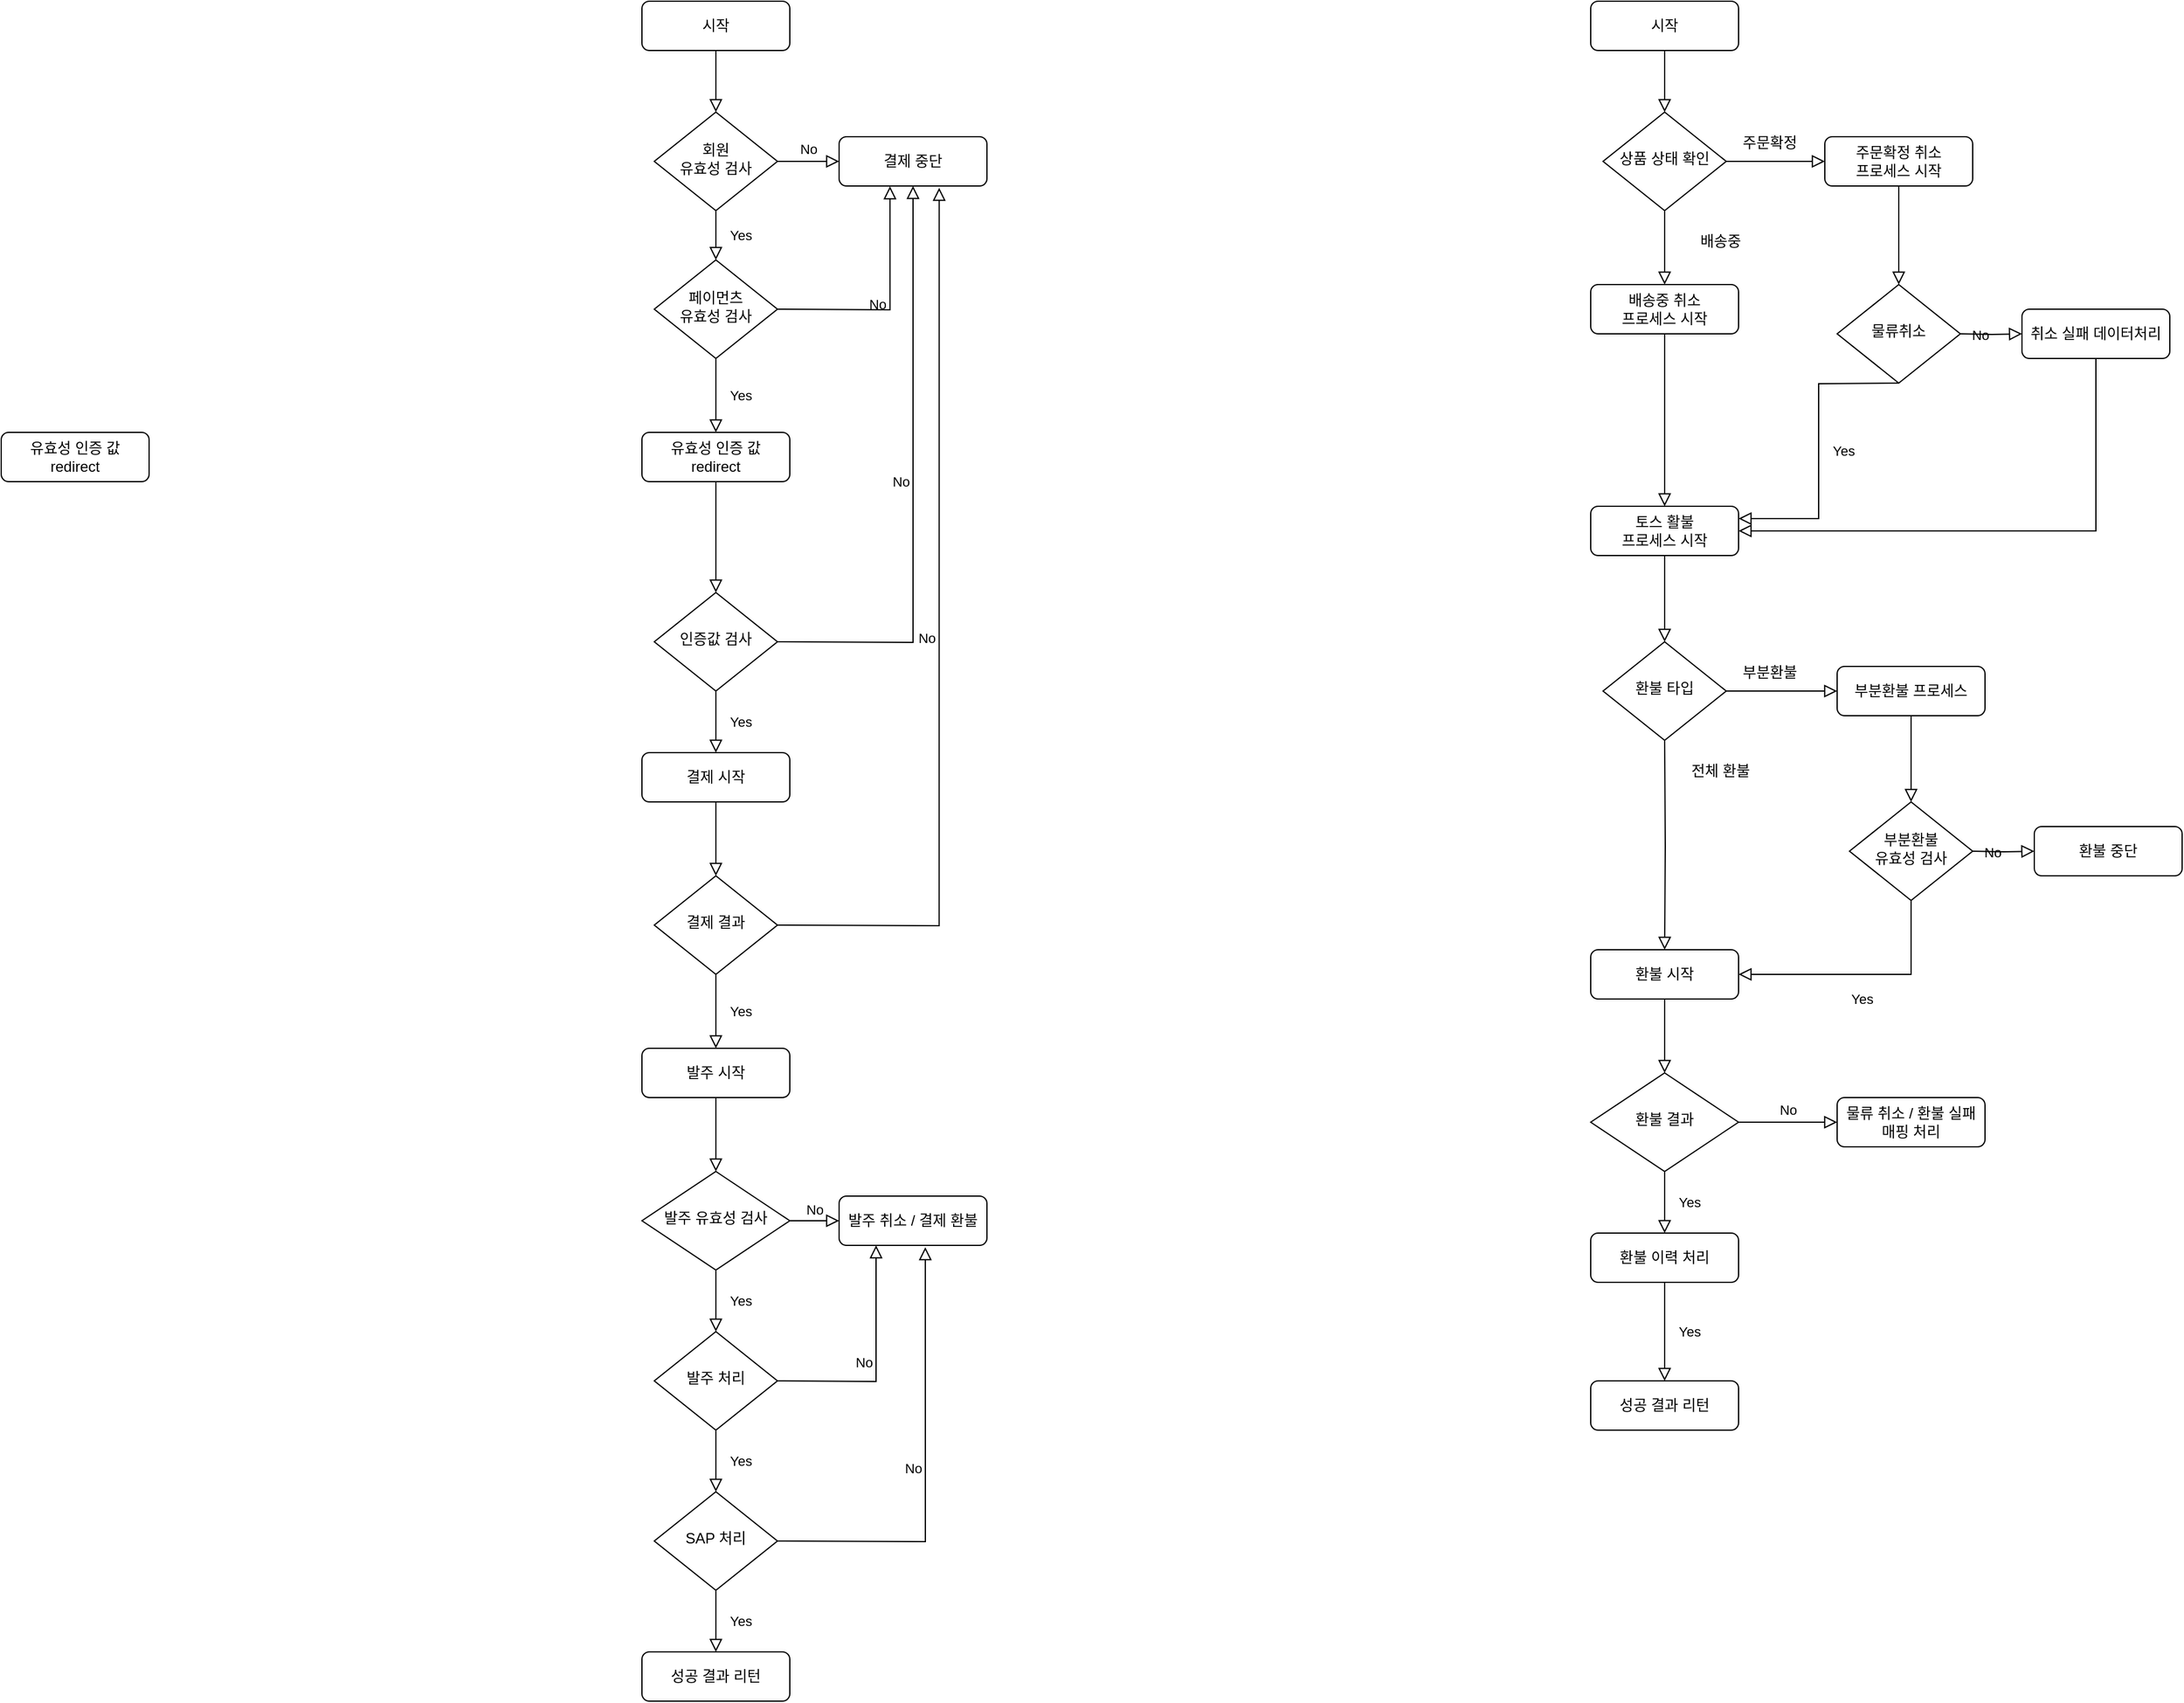 <mxfile version="20.2.6" type="device"><diagram id="C5RBs43oDa-KdzZeNtuy" name="Page-1"><mxGraphModel dx="2605" dy="921" grid="1" gridSize="10" guides="1" tooltips="1" connect="1" arrows="1" fold="1" page="1" pageScale="1" pageWidth="827" pageHeight="1169" math="0" shadow="0"><root><mxCell id="WIyWlLk6GJQsqaUBKTNV-0"/><mxCell id="WIyWlLk6GJQsqaUBKTNV-1" parent="WIyWlLk6GJQsqaUBKTNV-0"/><mxCell id="WIyWlLk6GJQsqaUBKTNV-2" value="" style="rounded=0;html=1;jettySize=auto;orthogonalLoop=1;fontSize=11;endArrow=block;endFill=0;endSize=8;strokeWidth=1;shadow=0;labelBackgroundColor=none;edgeStyle=orthogonalEdgeStyle;" parent="WIyWlLk6GJQsqaUBKTNV-1" source="WIyWlLk6GJQsqaUBKTNV-3" target="WIyWlLk6GJQsqaUBKTNV-6" edge="1"><mxGeometry relative="1" as="geometry"/></mxCell><mxCell id="WIyWlLk6GJQsqaUBKTNV-3" value="시작" style="rounded=1;whiteSpace=wrap;html=1;fontSize=12;glass=0;strokeWidth=1;shadow=0;" parent="WIyWlLk6GJQsqaUBKTNV-1" vertex="1"><mxGeometry x="10" y="40" width="120" height="40" as="geometry"/></mxCell><mxCell id="WIyWlLk6GJQsqaUBKTNV-4" value="Yes" style="rounded=0;html=1;jettySize=auto;orthogonalLoop=1;fontSize=11;endArrow=block;endFill=0;endSize=8;strokeWidth=1;shadow=0;labelBackgroundColor=none;edgeStyle=orthogonalEdgeStyle;" parent="WIyWlLk6GJQsqaUBKTNV-1" source="WIyWlLk6GJQsqaUBKTNV-6" target="WIyWlLk6GJQsqaUBKTNV-10" edge="1"><mxGeometry y="20" relative="1" as="geometry"><mxPoint as="offset"/></mxGeometry></mxCell><mxCell id="WIyWlLk6GJQsqaUBKTNV-5" value="No" style="edgeStyle=orthogonalEdgeStyle;rounded=0;html=1;jettySize=auto;orthogonalLoop=1;fontSize=11;endArrow=block;endFill=0;endSize=8;strokeWidth=1;shadow=0;labelBackgroundColor=none;" parent="WIyWlLk6GJQsqaUBKTNV-1" source="WIyWlLk6GJQsqaUBKTNV-6" target="WIyWlLk6GJQsqaUBKTNV-7" edge="1"><mxGeometry y="10" relative="1" as="geometry"><mxPoint as="offset"/></mxGeometry></mxCell><mxCell id="WIyWlLk6GJQsqaUBKTNV-6" value="회원 &lt;br&gt;유효성 검사" style="rhombus;whiteSpace=wrap;html=1;shadow=0;fontFamily=Helvetica;fontSize=12;align=center;strokeWidth=1;spacing=6;spacingTop=-4;" parent="WIyWlLk6GJQsqaUBKTNV-1" vertex="1"><mxGeometry x="20" y="130" width="100" height="80" as="geometry"/></mxCell><mxCell id="WIyWlLk6GJQsqaUBKTNV-7" value="결제 중단" style="rounded=1;whiteSpace=wrap;html=1;fontSize=12;glass=0;strokeWidth=1;shadow=0;" parent="WIyWlLk6GJQsqaUBKTNV-1" vertex="1"><mxGeometry x="170" y="150" width="120" height="40" as="geometry"/></mxCell><mxCell id="WIyWlLk6GJQsqaUBKTNV-10" value="페이먼츠&lt;br&gt;유효성 검사" style="rhombus;whiteSpace=wrap;html=1;shadow=0;fontFamily=Helvetica;fontSize=12;align=center;strokeWidth=1;spacing=6;spacingTop=-4;" parent="WIyWlLk6GJQsqaUBKTNV-1" vertex="1"><mxGeometry x="20" y="250" width="100" height="80" as="geometry"/></mxCell><mxCell id="WIyWlLk6GJQsqaUBKTNV-11" value="유효성 인증 값&lt;br&gt;redirect" style="rounded=1;whiteSpace=wrap;html=1;fontSize=12;glass=0;strokeWidth=1;shadow=0;" parent="WIyWlLk6GJQsqaUBKTNV-1" vertex="1"><mxGeometry x="10" y="390" width="120" height="40" as="geometry"/></mxCell><mxCell id="tTCKSMMvP9LfHZRVohml-5" value="인증값 검사" style="rhombus;whiteSpace=wrap;html=1;shadow=0;fontFamily=Helvetica;fontSize=12;align=center;strokeWidth=1;spacing=6;spacingTop=-4;" vertex="1" parent="WIyWlLk6GJQsqaUBKTNV-1"><mxGeometry x="20" y="520" width="100" height="80" as="geometry"/></mxCell><mxCell id="tTCKSMMvP9LfHZRVohml-11" value="결제 시작" style="rounded=1;whiteSpace=wrap;html=1;fontSize=12;glass=0;strokeWidth=1;shadow=0;" vertex="1" parent="WIyWlLk6GJQsqaUBKTNV-1"><mxGeometry x="10" y="650" width="120" height="40" as="geometry"/></mxCell><mxCell id="tTCKSMMvP9LfHZRVohml-12" value="결제 결과" style="rhombus;whiteSpace=wrap;html=1;shadow=0;fontFamily=Helvetica;fontSize=12;align=center;strokeWidth=1;spacing=6;spacingTop=-4;" vertex="1" parent="WIyWlLk6GJQsqaUBKTNV-1"><mxGeometry x="20" y="750" width="100" height="80" as="geometry"/></mxCell><mxCell id="tTCKSMMvP9LfHZRVohml-14" value="발주 시작" style="rounded=1;whiteSpace=wrap;html=1;fontSize=12;glass=0;strokeWidth=1;shadow=0;" vertex="1" parent="WIyWlLk6GJQsqaUBKTNV-1"><mxGeometry x="10" y="890" width="120" height="40" as="geometry"/></mxCell><mxCell id="tTCKSMMvP9LfHZRVohml-16" value="발주 유효성 검사" style="rhombus;whiteSpace=wrap;html=1;shadow=0;fontFamily=Helvetica;fontSize=12;align=center;strokeWidth=1;spacing=6;spacingTop=-4;" vertex="1" parent="WIyWlLk6GJQsqaUBKTNV-1"><mxGeometry x="10" y="990" width="120" height="80" as="geometry"/></mxCell><mxCell id="tTCKSMMvP9LfHZRVohml-17" value="발주 취소 / 결제 환불" style="rounded=1;whiteSpace=wrap;html=1;fontSize=12;glass=0;strokeWidth=1;shadow=0;" vertex="1" parent="WIyWlLk6GJQsqaUBKTNV-1"><mxGeometry x="170" y="1010" width="120" height="40" as="geometry"/></mxCell><mxCell id="tTCKSMMvP9LfHZRVohml-20" value="SAP 처리" style="rhombus;whiteSpace=wrap;html=1;shadow=0;fontFamily=Helvetica;fontSize=12;align=center;strokeWidth=1;spacing=6;spacingTop=-4;" vertex="1" parent="WIyWlLk6GJQsqaUBKTNV-1"><mxGeometry x="20" y="1250" width="100" height="80" as="geometry"/></mxCell><mxCell id="tTCKSMMvP9LfHZRVohml-25" value="No" style="edgeStyle=orthogonalEdgeStyle;rounded=0;html=1;jettySize=auto;orthogonalLoop=1;fontSize=11;endArrow=block;endFill=0;endSize=8;strokeWidth=1;shadow=0;labelBackgroundColor=none;entryX=0.344;entryY=1.006;entryDx=0;entryDy=0;entryPerimeter=0;" edge="1" parent="WIyWlLk6GJQsqaUBKTNV-1" target="WIyWlLk6GJQsqaUBKTNV-7"><mxGeometry y="10" relative="1" as="geometry"><mxPoint as="offset"/><mxPoint x="120" y="290" as="sourcePoint"/><mxPoint x="170" y="290" as="targetPoint"/></mxGeometry></mxCell><mxCell id="tTCKSMMvP9LfHZRVohml-27" value="No" style="edgeStyle=orthogonalEdgeStyle;rounded=0;html=1;jettySize=auto;orthogonalLoop=1;fontSize=11;endArrow=block;endFill=0;endSize=8;strokeWidth=1;shadow=0;labelBackgroundColor=none;entryX=0.5;entryY=1;entryDx=0;entryDy=0;" edge="1" parent="WIyWlLk6GJQsqaUBKTNV-1" target="WIyWlLk6GJQsqaUBKTNV-7"><mxGeometry y="10" relative="1" as="geometry"><mxPoint as="offset"/><mxPoint x="120" y="560" as="sourcePoint"/><mxPoint x="170" y="560.0" as="targetPoint"/></mxGeometry></mxCell><mxCell id="tTCKSMMvP9LfHZRVohml-29" value="No" style="edgeStyle=orthogonalEdgeStyle;rounded=0;html=1;jettySize=auto;orthogonalLoop=1;fontSize=11;endArrow=block;endFill=0;endSize=8;strokeWidth=1;shadow=0;labelBackgroundColor=none;entryX=0.677;entryY=1.037;entryDx=0;entryDy=0;entryPerimeter=0;" edge="1" parent="WIyWlLk6GJQsqaUBKTNV-1" target="WIyWlLk6GJQsqaUBKTNV-7"><mxGeometry y="10" relative="1" as="geometry"><mxPoint as="offset"/><mxPoint x="120" y="790" as="sourcePoint"/><mxPoint x="170" y="790.0" as="targetPoint"/></mxGeometry></mxCell><mxCell id="tTCKSMMvP9LfHZRVohml-32" value="Yes" style="rounded=0;html=1;jettySize=auto;orthogonalLoop=1;fontSize=11;endArrow=block;endFill=0;endSize=8;strokeWidth=1;shadow=0;labelBackgroundColor=none;edgeStyle=orthogonalEdgeStyle;exitX=0.5;exitY=1;exitDx=0;exitDy=0;" edge="1" parent="WIyWlLk6GJQsqaUBKTNV-1" source="WIyWlLk6GJQsqaUBKTNV-10"><mxGeometry y="20" relative="1" as="geometry"><mxPoint as="offset"/><mxPoint x="80" y="220" as="sourcePoint"/><mxPoint x="70" y="390" as="targetPoint"/></mxGeometry></mxCell><mxCell id="tTCKSMMvP9LfHZRVohml-33" value="" style="rounded=0;html=1;jettySize=auto;orthogonalLoop=1;fontSize=11;endArrow=block;endFill=0;endSize=8;strokeWidth=1;shadow=0;labelBackgroundColor=none;edgeStyle=orthogonalEdgeStyle;exitX=0.5;exitY=1;exitDx=0;exitDy=0;entryX=0.5;entryY=0;entryDx=0;entryDy=0;" edge="1" parent="WIyWlLk6GJQsqaUBKTNV-1" source="WIyWlLk6GJQsqaUBKTNV-11" target="tTCKSMMvP9LfHZRVohml-5"><mxGeometry relative="1" as="geometry"><mxPoint x="80" y="90" as="sourcePoint"/><mxPoint x="80" y="140" as="targetPoint"/></mxGeometry></mxCell><mxCell id="tTCKSMMvP9LfHZRVohml-36" value="Yes" style="rounded=0;html=1;jettySize=auto;orthogonalLoop=1;fontSize=11;endArrow=block;endFill=0;endSize=8;strokeWidth=1;shadow=0;labelBackgroundColor=none;edgeStyle=orthogonalEdgeStyle;exitX=0.5;exitY=1;exitDx=0;exitDy=0;" edge="1" parent="WIyWlLk6GJQsqaUBKTNV-1" source="tTCKSMMvP9LfHZRVohml-5" target="tTCKSMMvP9LfHZRVohml-11"><mxGeometry y="20" relative="1" as="geometry"><mxPoint as="offset"/><mxPoint x="80" y="340" as="sourcePoint"/><mxPoint x="80" y="400" as="targetPoint"/></mxGeometry></mxCell><mxCell id="tTCKSMMvP9LfHZRVohml-37" value="" style="rounded=0;html=1;jettySize=auto;orthogonalLoop=1;fontSize=11;endArrow=block;endFill=0;endSize=8;strokeWidth=1;shadow=0;labelBackgroundColor=none;edgeStyle=orthogonalEdgeStyle;exitX=0.5;exitY=1;exitDx=0;exitDy=0;entryX=0.5;entryY=0;entryDx=0;entryDy=0;" edge="1" parent="WIyWlLk6GJQsqaUBKTNV-1" source="tTCKSMMvP9LfHZRVohml-11" target="tTCKSMMvP9LfHZRVohml-12"><mxGeometry relative="1" as="geometry"><mxPoint x="80" y="440" as="sourcePoint"/><mxPoint x="80" y="530" as="targetPoint"/></mxGeometry></mxCell><mxCell id="tTCKSMMvP9LfHZRVohml-38" value="Yes" style="rounded=0;html=1;jettySize=auto;orthogonalLoop=1;fontSize=11;endArrow=block;endFill=0;endSize=8;strokeWidth=1;shadow=0;labelBackgroundColor=none;edgeStyle=orthogonalEdgeStyle;exitX=0.5;exitY=1;exitDx=0;exitDy=0;" edge="1" parent="WIyWlLk6GJQsqaUBKTNV-1" source="tTCKSMMvP9LfHZRVohml-12" target="tTCKSMMvP9LfHZRVohml-14"><mxGeometry y="20" relative="1" as="geometry"><mxPoint as="offset"/><mxPoint x="80" y="610" as="sourcePoint"/><mxPoint x="80" y="660" as="targetPoint"/></mxGeometry></mxCell><mxCell id="tTCKSMMvP9LfHZRVohml-39" value="" style="rounded=0;html=1;jettySize=auto;orthogonalLoop=1;fontSize=11;endArrow=block;endFill=0;endSize=8;strokeWidth=1;shadow=0;labelBackgroundColor=none;edgeStyle=orthogonalEdgeStyle;exitX=0.5;exitY=1;exitDx=0;exitDy=0;" edge="1" parent="WIyWlLk6GJQsqaUBKTNV-1" source="tTCKSMMvP9LfHZRVohml-14" target="tTCKSMMvP9LfHZRVohml-16"><mxGeometry relative="1" as="geometry"><mxPoint x="80" y="700" as="sourcePoint"/><mxPoint x="80" y="760" as="targetPoint"/></mxGeometry></mxCell><mxCell id="tTCKSMMvP9LfHZRVohml-40" value="No" style="edgeStyle=orthogonalEdgeStyle;rounded=0;html=1;jettySize=auto;orthogonalLoop=1;fontSize=11;endArrow=block;endFill=0;endSize=8;strokeWidth=1;shadow=0;labelBackgroundColor=none;" edge="1" parent="WIyWlLk6GJQsqaUBKTNV-1" source="tTCKSMMvP9LfHZRVohml-16"><mxGeometry y="10" relative="1" as="geometry"><mxPoint as="offset"/><mxPoint x="130" y="800" as="sourcePoint"/><mxPoint x="170" y="1030" as="targetPoint"/></mxGeometry></mxCell><mxCell id="tTCKSMMvP9LfHZRVohml-45" value="No" style="edgeStyle=orthogonalEdgeStyle;rounded=0;html=1;jettySize=auto;orthogonalLoop=1;fontSize=11;endArrow=block;endFill=0;endSize=8;strokeWidth=1;shadow=0;labelBackgroundColor=none;entryX=0.583;entryY=1.037;entryDx=0;entryDy=0;entryPerimeter=0;" edge="1" parent="WIyWlLk6GJQsqaUBKTNV-1" target="tTCKSMMvP9LfHZRVohml-17"><mxGeometry y="10" relative="1" as="geometry"><mxPoint as="offset"/><mxPoint x="120" y="1290" as="sourcePoint"/><mxPoint x="170" y="1290" as="targetPoint"/></mxGeometry></mxCell><mxCell id="tTCKSMMvP9LfHZRVohml-48" value="Yes" style="rounded=0;html=1;jettySize=auto;orthogonalLoop=1;fontSize=11;endArrow=block;endFill=0;endSize=8;strokeWidth=1;shadow=0;labelBackgroundColor=none;edgeStyle=orthogonalEdgeStyle;exitX=0.5;exitY=1;exitDx=0;exitDy=0;" edge="1" parent="WIyWlLk6GJQsqaUBKTNV-1" source="tTCKSMMvP9LfHZRVohml-20" target="tTCKSMMvP9LfHZRVohml-49"><mxGeometry y="20" relative="1" as="geometry"><mxPoint as="offset"/><mxPoint x="80" y="990" as="sourcePoint"/><mxPoint x="80" y="1040" as="targetPoint"/></mxGeometry></mxCell><mxCell id="tTCKSMMvP9LfHZRVohml-49" value="성공 결과 리턴" style="rounded=1;whiteSpace=wrap;html=1;fontSize=12;glass=0;strokeWidth=1;shadow=0;" vertex="1" parent="WIyWlLk6GJQsqaUBKTNV-1"><mxGeometry x="10" y="1380" width="120" height="40" as="geometry"/></mxCell><mxCell id="tTCKSMMvP9LfHZRVohml-51" value="" style="rounded=0;html=1;jettySize=auto;orthogonalLoop=1;fontSize=11;endArrow=block;endFill=0;endSize=8;strokeWidth=1;shadow=0;labelBackgroundColor=none;edgeStyle=orthogonalEdgeStyle;" edge="1" parent="WIyWlLk6GJQsqaUBKTNV-1" source="tTCKSMMvP9LfHZRVohml-52" target="tTCKSMMvP9LfHZRVohml-55"><mxGeometry relative="1" as="geometry"/></mxCell><mxCell id="tTCKSMMvP9LfHZRVohml-52" value="시작" style="rounded=1;whiteSpace=wrap;html=1;fontSize=12;glass=0;strokeWidth=1;shadow=0;" vertex="1" parent="WIyWlLk6GJQsqaUBKTNV-1"><mxGeometry x="780" y="40" width="120" height="40" as="geometry"/></mxCell><mxCell id="tTCKSMMvP9LfHZRVohml-55" value="상품 상태 확인" style="rhombus;whiteSpace=wrap;html=1;shadow=0;fontFamily=Helvetica;fontSize=12;align=center;strokeWidth=1;spacing=6;spacingTop=-4;" vertex="1" parent="WIyWlLk6GJQsqaUBKTNV-1"><mxGeometry x="790" y="130" width="100" height="80" as="geometry"/></mxCell><mxCell id="tTCKSMMvP9LfHZRVohml-56" value="주문확정 취소&lt;br&gt;프로세스 시작" style="rounded=1;whiteSpace=wrap;html=1;fontSize=12;glass=0;strokeWidth=1;shadow=0;" vertex="1" parent="WIyWlLk6GJQsqaUBKTNV-1"><mxGeometry x="970" y="150" width="120" height="40" as="geometry"/></mxCell><mxCell id="tTCKSMMvP9LfHZRVohml-68" value="배송중 취소&lt;br&gt;프로세스 시작" style="rounded=1;whiteSpace=wrap;html=1;fontSize=12;glass=0;strokeWidth=1;shadow=0;" vertex="1" parent="WIyWlLk6GJQsqaUBKTNV-1"><mxGeometry x="780" y="270" width="120" height="40" as="geometry"/></mxCell><mxCell id="tTCKSMMvP9LfHZRVohml-71" value="주문확정" style="text;html=1;align=center;verticalAlign=middle;resizable=0;points=[];autosize=1;strokeColor=none;fillColor=none;" vertex="1" parent="WIyWlLk6GJQsqaUBKTNV-1"><mxGeometry x="890" y="140" width="70" height="30" as="geometry"/></mxCell><mxCell id="tTCKSMMvP9LfHZRVohml-74" value="" style="rounded=0;html=1;jettySize=auto;orthogonalLoop=1;fontSize=11;endArrow=block;endFill=0;endSize=8;strokeWidth=1;shadow=0;labelBackgroundColor=none;edgeStyle=orthogonalEdgeStyle;exitX=1;exitY=0.5;exitDx=0;exitDy=0;entryX=0;entryY=0.5;entryDx=0;entryDy=0;" edge="1" parent="WIyWlLk6GJQsqaUBKTNV-1" source="tTCKSMMvP9LfHZRVohml-55" target="tTCKSMMvP9LfHZRVohml-56"><mxGeometry relative="1" as="geometry"><mxPoint x="850" y="440" as="sourcePoint"/><mxPoint x="850" y="530" as="targetPoint"/></mxGeometry></mxCell><mxCell id="tTCKSMMvP9LfHZRVohml-75" value="배송중" style="text;html=1;align=center;verticalAlign=middle;resizable=0;points=[];autosize=1;strokeColor=none;fillColor=none;" vertex="1" parent="WIyWlLk6GJQsqaUBKTNV-1"><mxGeometry x="855" y="220" width="60" height="30" as="geometry"/></mxCell><mxCell id="tTCKSMMvP9LfHZRVohml-78" value="" style="rounded=0;html=1;jettySize=auto;orthogonalLoop=1;fontSize=11;endArrow=block;endFill=0;endSize=8;strokeWidth=1;shadow=0;labelBackgroundColor=none;edgeStyle=orthogonalEdgeStyle;exitX=0.5;exitY=1;exitDx=0;exitDy=0;entryX=0.5;entryY=0;entryDx=0;entryDy=0;" edge="1" parent="WIyWlLk6GJQsqaUBKTNV-1" source="tTCKSMMvP9LfHZRVohml-55" target="tTCKSMMvP9LfHZRVohml-68"><mxGeometry relative="1" as="geometry"><mxPoint x="900" y="180" as="sourcePoint"/><mxPoint x="980" y="180" as="targetPoint"/></mxGeometry></mxCell><mxCell id="tTCKSMMvP9LfHZRVohml-81" value="" style="rounded=0;html=1;jettySize=auto;orthogonalLoop=1;fontSize=11;endArrow=block;endFill=0;endSize=8;strokeWidth=1;shadow=0;labelBackgroundColor=none;edgeStyle=orthogonalEdgeStyle;exitX=0.5;exitY=1;exitDx=0;exitDy=0;entryX=0.5;entryY=0;entryDx=0;entryDy=0;" edge="1" parent="WIyWlLk6GJQsqaUBKTNV-1" source="tTCKSMMvP9LfHZRVohml-56"><mxGeometry relative="1" as="geometry"><mxPoint x="900" y="180" as="sourcePoint"/><mxPoint x="1030" y="270" as="targetPoint"/></mxGeometry></mxCell><mxCell id="tTCKSMMvP9LfHZRVohml-82" value="물류취소" style="rhombus;whiteSpace=wrap;html=1;shadow=0;fontFamily=Helvetica;fontSize=12;align=center;strokeWidth=1;spacing=6;spacingTop=-4;" vertex="1" parent="WIyWlLk6GJQsqaUBKTNV-1"><mxGeometry x="980" y="270" width="100" height="80" as="geometry"/></mxCell><mxCell id="tTCKSMMvP9LfHZRVohml-83" value="No" style="edgeStyle=orthogonalEdgeStyle;rounded=0;html=1;jettySize=auto;orthogonalLoop=1;fontSize=11;endArrow=block;endFill=0;endSize=8;strokeWidth=1;shadow=0;labelBackgroundColor=none;" edge="1" parent="WIyWlLk6GJQsqaUBKTNV-1" target="tTCKSMMvP9LfHZRVohml-84"><mxGeometry y="10" relative="1" as="geometry"><mxPoint as="offset"/><mxPoint x="1080" y="310" as="sourcePoint"/></mxGeometry></mxCell><mxCell id="tTCKSMMvP9LfHZRVohml-84" value="취소 실패 데이터처리" style="rounded=1;whiteSpace=wrap;html=1;fontSize=12;glass=0;strokeWidth=1;shadow=0;" vertex="1" parent="WIyWlLk6GJQsqaUBKTNV-1"><mxGeometry x="1130" y="290" width="120" height="40" as="geometry"/></mxCell><mxCell id="tTCKSMMvP9LfHZRVohml-87" value="토스 활불&lt;br&gt;프로세스 시작" style="rounded=1;whiteSpace=wrap;html=1;fontSize=12;glass=0;strokeWidth=1;shadow=0;" vertex="1" parent="WIyWlLk6GJQsqaUBKTNV-1"><mxGeometry x="780" y="450" width="120" height="40" as="geometry"/></mxCell><mxCell id="tTCKSMMvP9LfHZRVohml-88" value="Yes" style="rounded=0;html=1;jettySize=auto;orthogonalLoop=1;fontSize=11;endArrow=block;endFill=0;endSize=8;strokeWidth=1;shadow=0;labelBackgroundColor=none;edgeStyle=orthogonalEdgeStyle;exitX=0.5;exitY=1;exitDx=0;exitDy=0;entryX=1;entryY=0.25;entryDx=0;entryDy=0;" edge="1" parent="WIyWlLk6GJQsqaUBKTNV-1" target="tTCKSMMvP9LfHZRVohml-87"><mxGeometry y="20" relative="1" as="geometry"><mxPoint as="offset"/><mxPoint x="1030" y="350.0" as="sourcePoint"/><mxPoint x="1030" y="410" as="targetPoint"/></mxGeometry></mxCell><mxCell id="tTCKSMMvP9LfHZRVohml-89" value="" style="rounded=0;html=1;jettySize=auto;orthogonalLoop=1;fontSize=11;endArrow=block;endFill=0;endSize=8;strokeWidth=1;shadow=0;labelBackgroundColor=none;edgeStyle=orthogonalEdgeStyle;exitX=0.5;exitY=1;exitDx=0;exitDy=0;entryX=1;entryY=0.5;entryDx=0;entryDy=0;" edge="1" parent="WIyWlLk6GJQsqaUBKTNV-1" source="tTCKSMMvP9LfHZRVohml-84" target="tTCKSMMvP9LfHZRVohml-87"><mxGeometry relative="1" as="geometry"><mxPoint x="1040" y="200" as="sourcePoint"/><mxPoint x="1040" y="280" as="targetPoint"/></mxGeometry></mxCell><mxCell id="tTCKSMMvP9LfHZRVohml-90" value="" style="rounded=0;html=1;jettySize=auto;orthogonalLoop=1;fontSize=11;endArrow=block;endFill=0;endSize=8;strokeWidth=1;shadow=0;labelBackgroundColor=none;edgeStyle=orthogonalEdgeStyle;exitX=0.5;exitY=1;exitDx=0;exitDy=0;" edge="1" parent="WIyWlLk6GJQsqaUBKTNV-1" source="tTCKSMMvP9LfHZRVohml-68" target="tTCKSMMvP9LfHZRVohml-87"><mxGeometry relative="1" as="geometry"><mxPoint x="850" y="220" as="sourcePoint"/><mxPoint x="840" y="440" as="targetPoint"/></mxGeometry></mxCell><mxCell id="tTCKSMMvP9LfHZRVohml-91" value="환불 타입" style="rhombus;whiteSpace=wrap;html=1;shadow=0;fontFamily=Helvetica;fontSize=12;align=center;strokeWidth=1;spacing=6;spacingTop=-4;" vertex="1" parent="WIyWlLk6GJQsqaUBKTNV-1"><mxGeometry x="790" y="560" width="100" height="80" as="geometry"/></mxCell><mxCell id="tTCKSMMvP9LfHZRVohml-92" value="부분환불 프로세스" style="rounded=1;whiteSpace=wrap;html=1;fontSize=12;glass=0;strokeWidth=1;shadow=0;" vertex="1" parent="WIyWlLk6GJQsqaUBKTNV-1"><mxGeometry x="980" y="580" width="120" height="40" as="geometry"/></mxCell><mxCell id="tTCKSMMvP9LfHZRVohml-93" value="부분환불" style="text;html=1;align=center;verticalAlign=middle;resizable=0;points=[];autosize=1;strokeColor=none;fillColor=none;" vertex="1" parent="WIyWlLk6GJQsqaUBKTNV-1"><mxGeometry x="890" y="570" width="70" height="30" as="geometry"/></mxCell><mxCell id="tTCKSMMvP9LfHZRVohml-94" value="" style="rounded=0;html=1;jettySize=auto;orthogonalLoop=1;fontSize=11;endArrow=block;endFill=0;endSize=8;strokeWidth=1;shadow=0;labelBackgroundColor=none;edgeStyle=orthogonalEdgeStyle;entryX=0;entryY=0.5;entryDx=0;entryDy=0;" edge="1" parent="WIyWlLk6GJQsqaUBKTNV-1" target="tTCKSMMvP9LfHZRVohml-92" source="tTCKSMMvP9LfHZRVohml-91"><mxGeometry relative="1" as="geometry"><mxPoint x="900" y="590" as="sourcePoint"/><mxPoint x="860" y="950" as="targetPoint"/></mxGeometry></mxCell><mxCell id="tTCKSMMvP9LfHZRVohml-102" value="전체 환불" style="text;html=1;align=center;verticalAlign=middle;resizable=0;points=[];autosize=1;strokeColor=none;fillColor=none;" vertex="1" parent="WIyWlLk6GJQsqaUBKTNV-1"><mxGeometry x="850" y="650" width="70" height="30" as="geometry"/></mxCell><mxCell id="tTCKSMMvP9LfHZRVohml-103" value="" style="rounded=0;html=1;jettySize=auto;orthogonalLoop=1;fontSize=11;endArrow=block;endFill=0;endSize=8;strokeWidth=1;shadow=0;labelBackgroundColor=none;edgeStyle=orthogonalEdgeStyle;exitX=0.5;exitY=1;exitDx=0;exitDy=0;entryX=0.5;entryY=0;entryDx=0;entryDy=0;" edge="1" parent="WIyWlLk6GJQsqaUBKTNV-1" target="tTCKSMMvP9LfHZRVohml-106"><mxGeometry relative="1" as="geometry"><mxPoint x="840" y="640" as="sourcePoint"/><mxPoint x="840" y="700.0" as="targetPoint"/></mxGeometry></mxCell><mxCell id="tTCKSMMvP9LfHZRVohml-104" value="" style="rounded=0;html=1;jettySize=auto;orthogonalLoop=1;fontSize=11;endArrow=block;endFill=0;endSize=8;strokeWidth=1;shadow=0;labelBackgroundColor=none;edgeStyle=orthogonalEdgeStyle;exitX=0.5;exitY=1;exitDx=0;exitDy=0;entryX=0.5;entryY=0;entryDx=0;entryDy=0;" edge="1" parent="WIyWlLk6GJQsqaUBKTNV-1" source="tTCKSMMvP9LfHZRVohml-87" target="tTCKSMMvP9LfHZRVohml-91"><mxGeometry relative="1" as="geometry"><mxPoint x="850" y="320.0" as="sourcePoint"/><mxPoint x="860" y="540" as="targetPoint"/></mxGeometry></mxCell><mxCell id="tTCKSMMvP9LfHZRVohml-105" value="부분환불&lt;br&gt;유효성 검사" style="rhombus;whiteSpace=wrap;html=1;shadow=0;fontFamily=Helvetica;fontSize=12;align=center;strokeWidth=1;spacing=6;spacingTop=-4;" vertex="1" parent="WIyWlLk6GJQsqaUBKTNV-1"><mxGeometry x="990" y="690" width="100" height="80" as="geometry"/></mxCell><mxCell id="tTCKSMMvP9LfHZRVohml-106" value="환불 시작" style="rounded=1;whiteSpace=wrap;html=1;fontSize=12;glass=0;strokeWidth=1;shadow=0;" vertex="1" parent="WIyWlLk6GJQsqaUBKTNV-1"><mxGeometry x="780" y="810" width="120" height="40" as="geometry"/></mxCell><mxCell id="tTCKSMMvP9LfHZRVohml-107" value="No" style="edgeStyle=orthogonalEdgeStyle;rounded=0;html=1;jettySize=auto;orthogonalLoop=1;fontSize=11;endArrow=block;endFill=0;endSize=8;strokeWidth=1;shadow=0;labelBackgroundColor=none;" edge="1" parent="WIyWlLk6GJQsqaUBKTNV-1" target="tTCKSMMvP9LfHZRVohml-108"><mxGeometry y="10" relative="1" as="geometry"><mxPoint as="offset"/><mxPoint x="1090" y="730" as="sourcePoint"/></mxGeometry></mxCell><mxCell id="tTCKSMMvP9LfHZRVohml-108" value="환불 중단" style="rounded=1;whiteSpace=wrap;html=1;fontSize=12;glass=0;strokeWidth=1;shadow=0;" vertex="1" parent="WIyWlLk6GJQsqaUBKTNV-1"><mxGeometry x="1140" y="710" width="120" height="40" as="geometry"/></mxCell><mxCell id="tTCKSMMvP9LfHZRVohml-109" value="Yes" style="rounded=0;html=1;jettySize=auto;orthogonalLoop=1;fontSize=11;endArrow=block;endFill=0;endSize=8;strokeWidth=1;shadow=0;labelBackgroundColor=none;edgeStyle=orthogonalEdgeStyle;exitX=0.5;exitY=1;exitDx=0;exitDy=0;entryX=1;entryY=0.5;entryDx=0;entryDy=0;" edge="1" parent="WIyWlLk6GJQsqaUBKTNV-1" source="tTCKSMMvP9LfHZRVohml-105" target="tTCKSMMvP9LfHZRVohml-106"><mxGeometry y="20" relative="1" as="geometry"><mxPoint as="offset"/><mxPoint x="1050" y="510" as="sourcePoint"/><mxPoint x="1050" y="570" as="targetPoint"/></mxGeometry></mxCell><mxCell id="tTCKSMMvP9LfHZRVohml-110" value="" style="rounded=0;html=1;jettySize=auto;orthogonalLoop=1;fontSize=11;endArrow=block;endFill=0;endSize=8;strokeWidth=1;shadow=0;labelBackgroundColor=none;edgeStyle=orthogonalEdgeStyle;exitX=0.5;exitY=1;exitDx=0;exitDy=0;entryX=0.5;entryY=0;entryDx=0;entryDy=0;" edge="1" parent="WIyWlLk6GJQsqaUBKTNV-1" source="tTCKSMMvP9LfHZRVohml-92" target="tTCKSMMvP9LfHZRVohml-105"><mxGeometry relative="1" as="geometry"><mxPoint x="850" y="500" as="sourcePoint"/><mxPoint x="850" y="570" as="targetPoint"/></mxGeometry></mxCell><mxCell id="tTCKSMMvP9LfHZRVohml-111" value="환불 결과" style="rhombus;whiteSpace=wrap;html=1;shadow=0;fontFamily=Helvetica;fontSize=12;align=center;strokeWidth=1;spacing=6;spacingTop=-4;" vertex="1" parent="WIyWlLk6GJQsqaUBKTNV-1"><mxGeometry x="780" y="910" width="120" height="80" as="geometry"/></mxCell><mxCell id="tTCKSMMvP9LfHZRVohml-112" value="물류 취소 / 환불 실패&lt;br&gt;매핑 처리" style="rounded=1;whiteSpace=wrap;html=1;fontSize=12;glass=0;strokeWidth=1;shadow=0;" vertex="1" parent="WIyWlLk6GJQsqaUBKTNV-1"><mxGeometry x="980" y="930" width="120" height="40" as="geometry"/></mxCell><mxCell id="tTCKSMMvP9LfHZRVohml-113" value="환불 이력 처리" style="rounded=1;whiteSpace=wrap;html=1;fontSize=12;glass=0;strokeWidth=1;shadow=0;" vertex="1" parent="WIyWlLk6GJQsqaUBKTNV-1"><mxGeometry x="780" y="1040" width="120" height="40" as="geometry"/></mxCell><mxCell id="tTCKSMMvP9LfHZRVohml-114" value="No" style="edgeStyle=orthogonalEdgeStyle;rounded=0;html=1;jettySize=auto;orthogonalLoop=1;fontSize=11;endArrow=block;endFill=0;endSize=8;strokeWidth=1;shadow=0;labelBackgroundColor=none;entryX=0;entryY=0.5;entryDx=0;entryDy=0;" edge="1" parent="WIyWlLk6GJQsqaUBKTNV-1" source="tTCKSMMvP9LfHZRVohml-111" target="tTCKSMMvP9LfHZRVohml-112"><mxGeometry y="10" relative="1" as="geometry"><mxPoint as="offset"/><mxPoint x="900" y="720" as="sourcePoint"/><mxPoint x="940" y="950" as="targetPoint"/></mxGeometry></mxCell><mxCell id="tTCKSMMvP9LfHZRVohml-115" value="Yes" style="rounded=0;html=1;jettySize=auto;orthogonalLoop=1;fontSize=11;endArrow=block;endFill=0;endSize=8;strokeWidth=1;shadow=0;labelBackgroundColor=none;edgeStyle=orthogonalEdgeStyle;exitX=0.5;exitY=1;exitDx=0;exitDy=0;" edge="1" parent="WIyWlLk6GJQsqaUBKTNV-1" source="tTCKSMMvP9LfHZRVohml-111" target="tTCKSMMvP9LfHZRVohml-113"><mxGeometry y="20" relative="1" as="geometry"><mxPoint as="offset"/><mxPoint x="850" y="760" as="sourcePoint"/><mxPoint x="850" y="820" as="targetPoint"/></mxGeometry></mxCell><mxCell id="tTCKSMMvP9LfHZRVohml-116" value="" style="rounded=0;html=1;jettySize=auto;orthogonalLoop=1;fontSize=11;endArrow=block;endFill=0;endSize=8;strokeWidth=1;shadow=0;labelBackgroundColor=none;edgeStyle=orthogonalEdgeStyle;exitX=0.5;exitY=1;exitDx=0;exitDy=0;" edge="1" parent="WIyWlLk6GJQsqaUBKTNV-1" source="tTCKSMMvP9LfHZRVohml-106" target="tTCKSMMvP9LfHZRVohml-111"><mxGeometry relative="1" as="geometry"><mxPoint x="850" y="650.0" as="sourcePoint"/><mxPoint x="850" y="820.0" as="targetPoint"/></mxGeometry></mxCell><mxCell id="tTCKSMMvP9LfHZRVohml-117" value="성공 결과 리턴" style="rounded=1;whiteSpace=wrap;html=1;fontSize=12;glass=0;strokeWidth=1;shadow=0;" vertex="1" parent="WIyWlLk6GJQsqaUBKTNV-1"><mxGeometry x="780" y="1160" width="120" height="40" as="geometry"/></mxCell><mxCell id="tTCKSMMvP9LfHZRVohml-118" value="Yes" style="rounded=0;html=1;jettySize=auto;orthogonalLoop=1;fontSize=11;endArrow=block;endFill=0;endSize=8;strokeWidth=1;shadow=0;labelBackgroundColor=none;edgeStyle=orthogonalEdgeStyle;exitX=0.5;exitY=1;exitDx=0;exitDy=0;" edge="1" parent="WIyWlLk6GJQsqaUBKTNV-1" source="tTCKSMMvP9LfHZRVohml-113"><mxGeometry y="20" relative="1" as="geometry"><mxPoint as="offset"/><mxPoint x="850" y="1000" as="sourcePoint"/><mxPoint x="840" y="1160" as="targetPoint"/></mxGeometry></mxCell><mxCell id="tTCKSMMvP9LfHZRVohml-119" value="유효성 인증 값&lt;br&gt;redirect" style="rounded=1;whiteSpace=wrap;html=1;fontSize=12;glass=0;strokeWidth=1;shadow=0;" vertex="1" parent="WIyWlLk6GJQsqaUBKTNV-1"><mxGeometry x="-510" y="390" width="120" height="40" as="geometry"/></mxCell><mxCell id="tTCKSMMvP9LfHZRVohml-120" value="발주 처리" style="rhombus;whiteSpace=wrap;html=1;shadow=0;fontFamily=Helvetica;fontSize=12;align=center;strokeWidth=1;spacing=6;spacingTop=-4;" vertex="1" parent="WIyWlLk6GJQsqaUBKTNV-1"><mxGeometry x="20" y="1120" width="100" height="80" as="geometry"/></mxCell><mxCell id="tTCKSMMvP9LfHZRVohml-122" value="No" style="edgeStyle=orthogonalEdgeStyle;rounded=0;html=1;jettySize=auto;orthogonalLoop=1;fontSize=11;endArrow=block;endFill=0;endSize=8;strokeWidth=1;shadow=0;labelBackgroundColor=none;entryX=0.25;entryY=1;entryDx=0;entryDy=0;" edge="1" parent="WIyWlLk6GJQsqaUBKTNV-1" target="tTCKSMMvP9LfHZRVohml-17"><mxGeometry y="10" relative="1" as="geometry"><mxPoint as="offset"/><mxPoint x="120" y="1160" as="sourcePoint"/><mxPoint x="170" y="1160" as="targetPoint"/></mxGeometry></mxCell><mxCell id="tTCKSMMvP9LfHZRVohml-123" value="Yes" style="rounded=0;html=1;jettySize=auto;orthogonalLoop=1;fontSize=11;endArrow=block;endFill=0;endSize=8;strokeWidth=1;shadow=0;labelBackgroundColor=none;edgeStyle=orthogonalEdgeStyle;exitX=0.5;exitY=1;exitDx=0;exitDy=0;" edge="1" parent="WIyWlLk6GJQsqaUBKTNV-1" source="tTCKSMMvP9LfHZRVohml-120"><mxGeometry y="20" relative="1" as="geometry"><mxPoint as="offset"/><mxPoint x="80" y="860" as="sourcePoint"/><mxPoint x="70" y="1250" as="targetPoint"/></mxGeometry></mxCell><mxCell id="tTCKSMMvP9LfHZRVohml-125" value="Yes" style="rounded=0;html=1;jettySize=auto;orthogonalLoop=1;fontSize=11;endArrow=block;endFill=0;endSize=8;strokeWidth=1;shadow=0;labelBackgroundColor=none;edgeStyle=orthogonalEdgeStyle;exitX=0.5;exitY=1;exitDx=0;exitDy=0;entryX=0.5;entryY=0;entryDx=0;entryDy=0;" edge="1" parent="WIyWlLk6GJQsqaUBKTNV-1" source="tTCKSMMvP9LfHZRVohml-16" target="tTCKSMMvP9LfHZRVohml-120"><mxGeometry y="20" relative="1" as="geometry"><mxPoint as="offset"/><mxPoint x="80" y="840.0" as="sourcePoint"/><mxPoint x="80" y="900.0" as="targetPoint"/></mxGeometry></mxCell></root></mxGraphModel></diagram></mxfile>